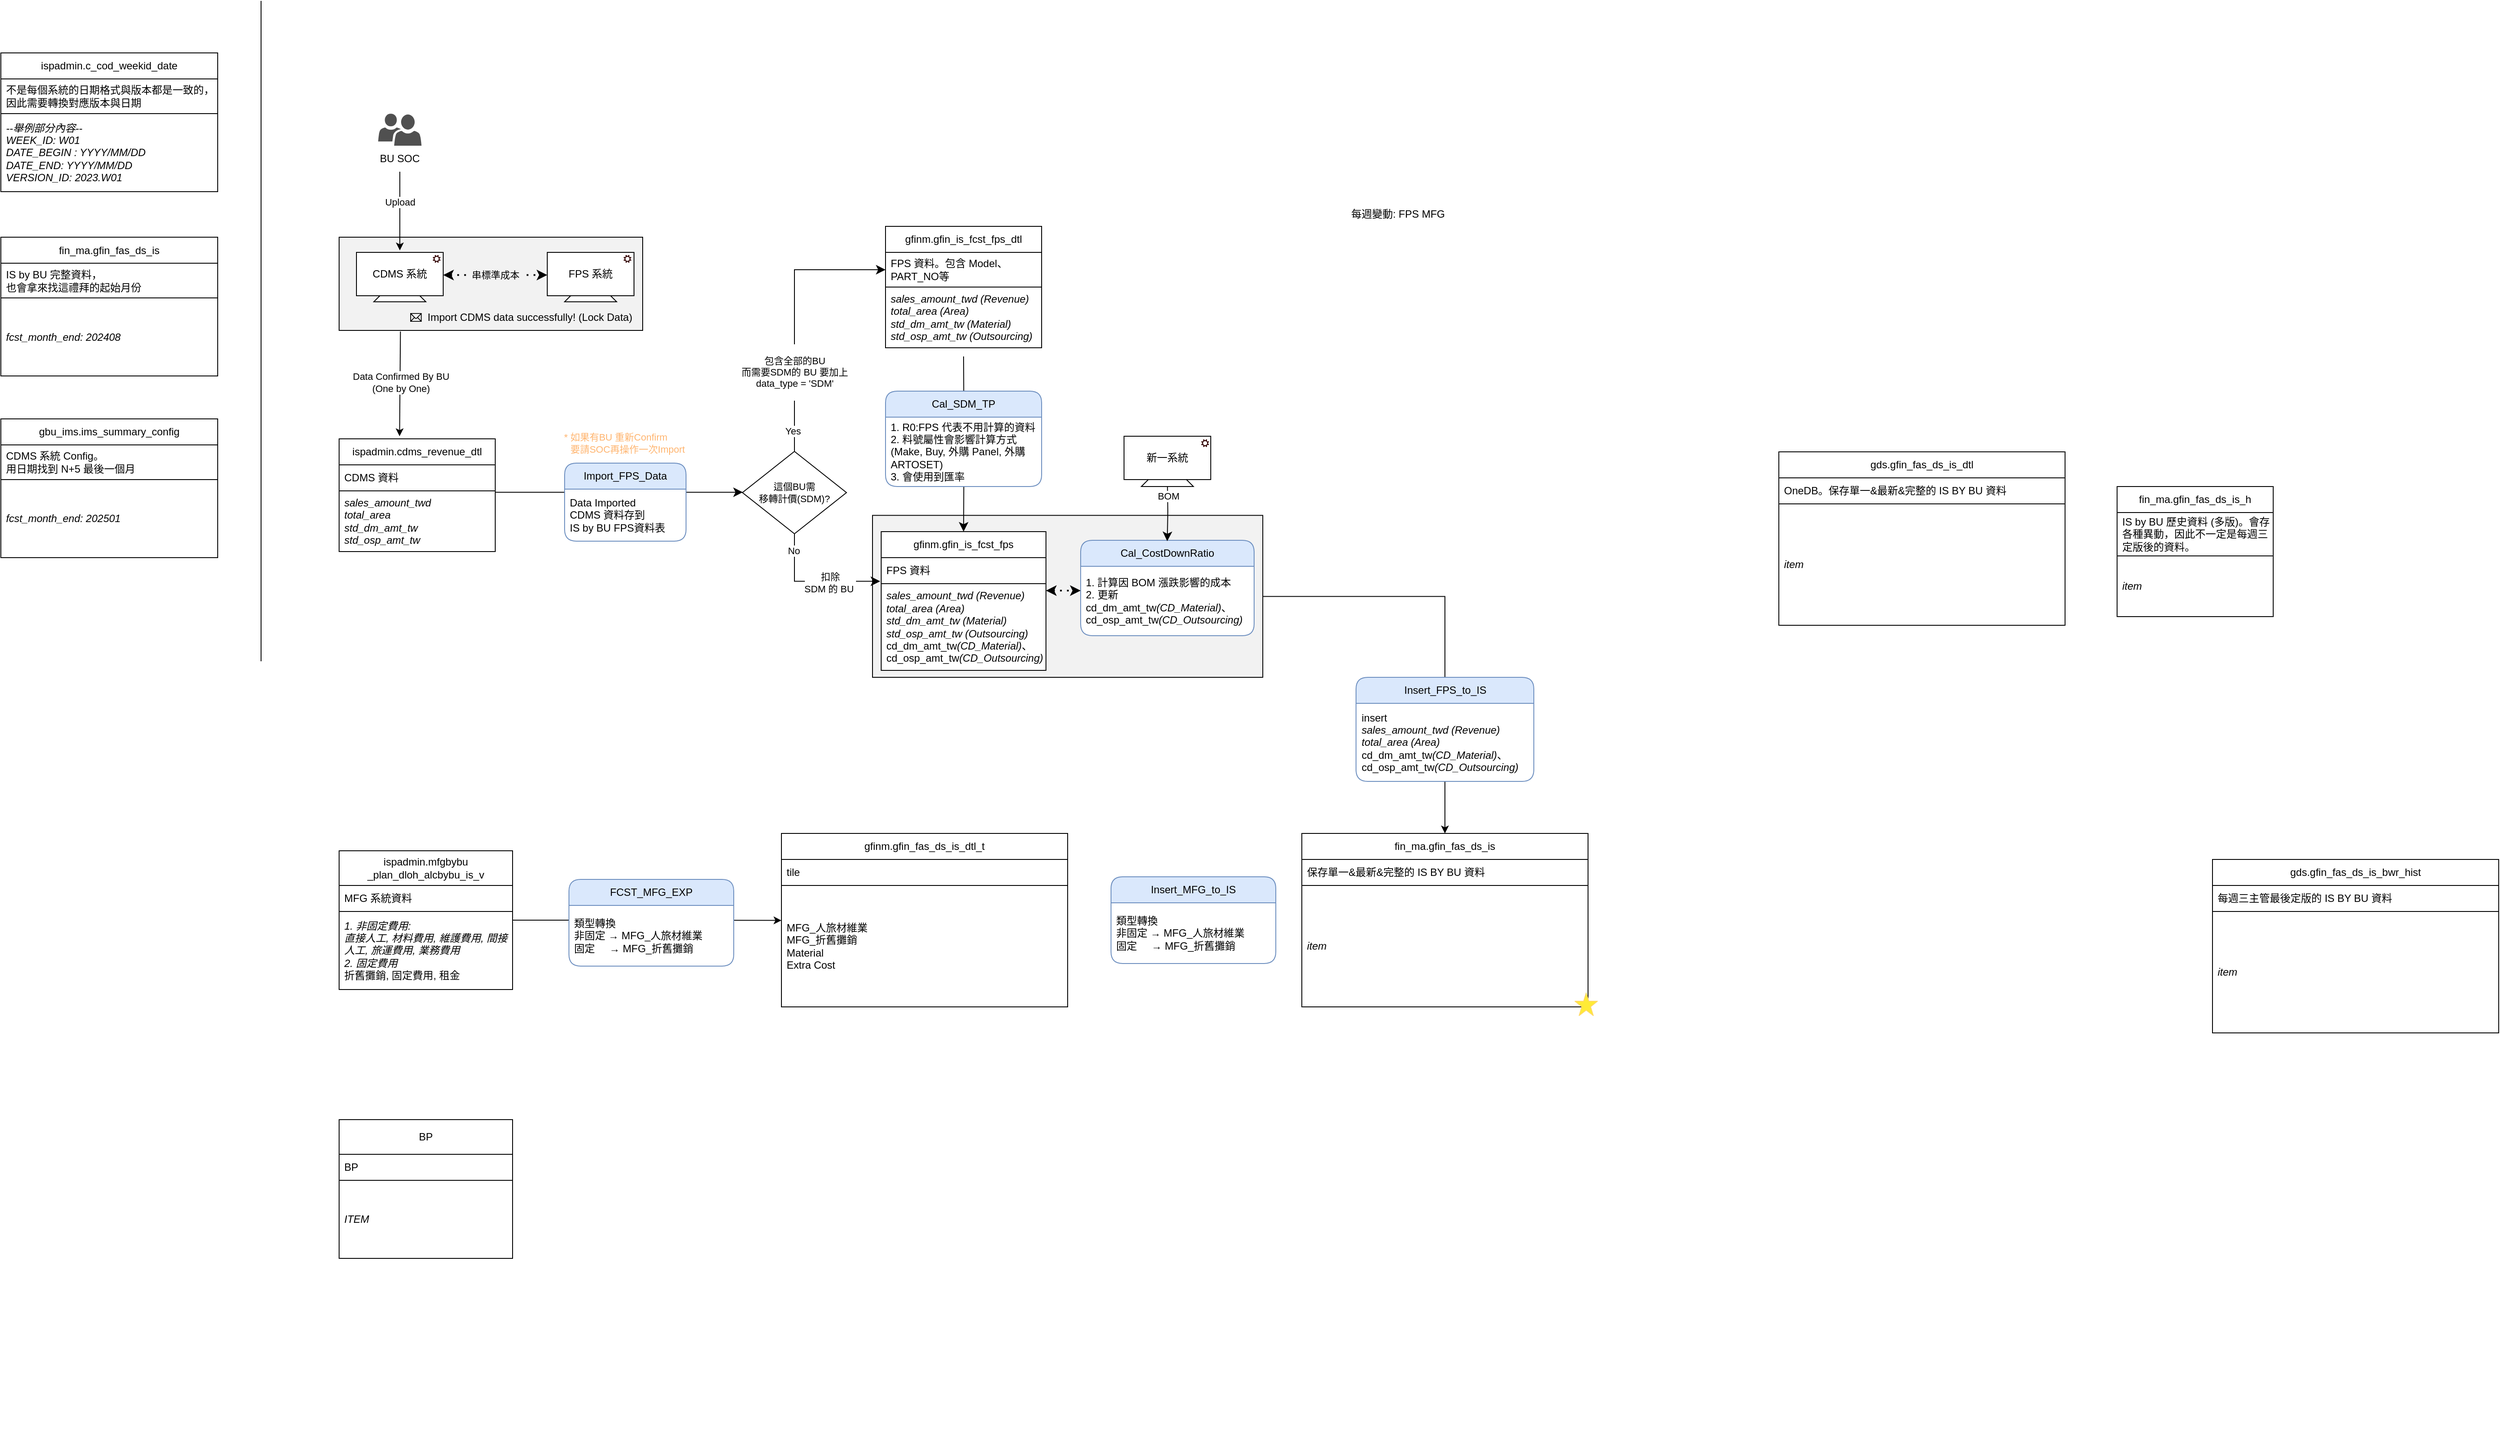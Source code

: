 <mxfile version="24.7.1" type="github">
  <diagram name="第 1 页" id="etxN5k3zQMKWn7ETlEiA">
    <mxGraphModel dx="2294" dy="1220" grid="1" gridSize="10" guides="1" tooltips="1" connect="1" arrows="1" fold="1" page="1" pageScale="1" pageWidth="3000" pageHeight="1654" math="0" shadow="0">
      <root>
        <mxCell id="0" />
        <mxCell id="1" parent="0" />
        <mxCell id="pYHzNuqsy9S1iBBT5UZr-109" style="edgeStyle=orthogonalEdgeStyle;rounded=0;orthogonalLoop=1;jettySize=auto;html=1;entryX=0.5;entryY=0;entryDx=0;entryDy=0;" edge="1" parent="1" source="pYHzNuqsy9S1iBBT5UZr-74" target="pYHzNuqsy9S1iBBT5UZr-54">
          <mxGeometry relative="1" as="geometry" />
        </mxCell>
        <mxCell id="pYHzNuqsy9S1iBBT5UZr-74" value="" style="whiteSpace=wrap;html=1;fillColor=#F2F2F2;" vertex="1" parent="1">
          <mxGeometry x="1065" y="593.25" width="450" height="186.75" as="geometry" />
        </mxCell>
        <mxCell id="pYHzNuqsy9S1iBBT5UZr-34" value="" style="whiteSpace=wrap;html=1;fillColor=#F2F2F2;" vertex="1" parent="1">
          <mxGeometry x="450" y="272.5" width="350" height="107.5" as="geometry" />
        </mxCell>
        <mxCell id="K1ED98VOA-ZCDDROWKwn-18" value="gfinm.gfin_is_fcst_fps_dtl" style="swimlane;fontStyle=0;childLayout=stackLayout;horizontal=1;startSize=30;horizontalStack=0;resizeParent=1;resizeParentMax=0;resizeLast=0;collapsible=1;marginBottom=0;whiteSpace=wrap;html=1;strokeColor=default;" parent="1" vertex="1">
          <mxGeometry x="1080" y="260" width="180" height="140" as="geometry" />
        </mxCell>
        <mxCell id="K1ED98VOA-ZCDDROWKwn-19" value="FPS 資料。包含 Model、PART_NO等" style="text;strokeColor=default;fillColor=default;align=left;verticalAlign=middle;spacingLeft=4;spacingRight=4;overflow=hidden;points=[[0,0.5],[1,0.5]];portConstraint=eastwest;rotatable=0;whiteSpace=wrap;html=1;" parent="K1ED98VOA-ZCDDROWKwn-18" vertex="1">
          <mxGeometry y="30" width="180" height="40" as="geometry" />
        </mxCell>
        <mxCell id="K1ED98VOA-ZCDDROWKwn-20" value="&lt;span style=&quot;font-style: italic;&quot;&gt;sales_amount_twd (Revenue)&lt;/span&gt;&lt;div style=&quot;font-style: italic;&quot;&gt;total_area&amp;nbsp;&lt;span style=&quot;background-color: initial;&quot;&gt;(Area)&lt;/span&gt;&lt;br&gt;&lt;/div&gt;&lt;div&gt;&lt;i&gt;std_dm_amt_tw&amp;nbsp;&lt;/i&gt;&lt;span style=&quot;background-color: initial;&quot;&gt;&lt;i&gt;(Material)&lt;/i&gt;&lt;/span&gt;&lt;br&gt;&lt;/div&gt;&lt;div style=&quot;font-style: italic;&quot;&gt;std_osp_amt_tw (Outsourcing)&lt;/div&gt;" style="text;strokeColor=default;fillColor=default;align=left;verticalAlign=middle;spacingLeft=4;spacingRight=4;overflow=hidden;points=[[0,0.5],[1,0.5]];portConstraint=eastwest;rotatable=0;whiteSpace=wrap;html=1;" parent="K1ED98VOA-ZCDDROWKwn-18" vertex="1">
          <mxGeometry y="70" width="180" height="70" as="geometry" />
        </mxCell>
        <mxCell id="K1ED98VOA-ZCDDROWKwn-22" value="ispadmin.cdms_revenue_dtl" style="swimlane;fontStyle=0;childLayout=stackLayout;horizontal=1;startSize=30;horizontalStack=0;resizeParent=1;resizeParentMax=0;resizeLast=0;collapsible=1;marginBottom=0;whiteSpace=wrap;html=1;strokeColor=default;" parent="1" vertex="1">
          <mxGeometry x="450" y="505" width="180" height="130" as="geometry" />
        </mxCell>
        <mxCell id="K1ED98VOA-ZCDDROWKwn-23" value="CDMS 資料" style="text;strokeColor=default;fillColor=default;align=left;verticalAlign=middle;spacingLeft=4;spacingRight=4;overflow=hidden;points=[[0,0.5],[1,0.5]];portConstraint=eastwest;rotatable=0;whiteSpace=wrap;html=1;" parent="K1ED98VOA-ZCDDROWKwn-22" vertex="1">
          <mxGeometry y="30" width="180" height="30" as="geometry" />
        </mxCell>
        <mxCell id="K1ED98VOA-ZCDDROWKwn-24" value="&lt;span style=&quot;font-style: italic;&quot;&gt;sales_amount_twd&lt;/span&gt;&lt;div style=&quot;font-style: italic;&quot;&gt;total_area&lt;br&gt;&lt;/div&gt;&lt;div style=&quot;font-style: italic;&quot;&gt;std_dm_amt_tw&lt;br&gt;&lt;/div&gt;&lt;div style=&quot;font-style: italic;&quot;&gt;std_osp_amt_tw&lt;/div&gt;" style="text;strokeColor=default;fillColor=default;align=left;verticalAlign=middle;spacingLeft=4;spacingRight=4;overflow=hidden;points=[[0,0.5],[1,0.5]];portConstraint=eastwest;rotatable=0;whiteSpace=wrap;html=1;" parent="K1ED98VOA-ZCDDROWKwn-22" vertex="1">
          <mxGeometry y="60" width="180" height="70" as="geometry" />
        </mxCell>
        <mxCell id="K1ED98VOA-ZCDDROWKwn-26" value="這個BU需&lt;div style=&quot;font-size: 11px;&quot;&gt;移轉計價(SDM)?&lt;/div&gt;" style="rhombus;whiteSpace=wrap;html=1;fontSize=11;" parent="1" vertex="1">
          <mxGeometry x="915" y="519.5" width="120" height="95" as="geometry" />
        </mxCell>
        <mxCell id="K1ED98VOA-ZCDDROWKwn-27" value="" style="edgeStyle=segmentEdgeStyle;endArrow=classic;html=1;curved=0;rounded=0;endSize=8;startSize=8;exitX=1.003;exitY=0.023;exitDx=0;exitDy=0;exitPerimeter=0;" parent="1" source="K1ED98VOA-ZCDDROWKwn-24" target="K1ED98VOA-ZCDDROWKwn-26" edge="1">
          <mxGeometry width="50" height="50" relative="1" as="geometry">
            <mxPoint x="900" y="680" as="sourcePoint" />
            <mxPoint x="950" y="630" as="targetPoint" />
          </mxGeometry>
        </mxCell>
        <mxCell id="K1ED98VOA-ZCDDROWKwn-30" value="" style="edgeStyle=segmentEdgeStyle;endArrow=classic;html=1;curved=0;rounded=0;endSize=8;startSize=8;exitX=0.5;exitY=0;exitDx=0;exitDy=0;entryX=0;entryY=0.5;entryDx=0;entryDy=0;" parent="1" source="K1ED98VOA-ZCDDROWKwn-26" target="K1ED98VOA-ZCDDROWKwn-19" edge="1">
          <mxGeometry width="50" height="50" relative="1" as="geometry">
            <mxPoint x="975" y="432.5" as="sourcePoint" />
            <mxPoint x="1240" y="329" as="targetPoint" />
            <Array as="points">
              <mxPoint x="975" y="310" />
            </Array>
          </mxGeometry>
        </mxCell>
        <mxCell id="K1ED98VOA-ZCDDROWKwn-34" value="&amp;nbsp;&lt;div&gt;包含全部的BU&lt;/div&gt;&lt;div&gt;而需要SDM的 BU 要加上&lt;/div&gt;&lt;div&gt;data_type = &#39;SDM&#39;&lt;/div&gt;&lt;div&gt;&lt;br&gt;&lt;/div&gt;" style="edgeLabel;html=1;align=center;verticalAlign=middle;resizable=0;points=[];" parent="K1ED98VOA-ZCDDROWKwn-30" vertex="1" connectable="0">
          <mxGeometry x="0.219" y="-2" relative="1" as="geometry">
            <mxPoint x="-2" y="100" as="offset" />
          </mxGeometry>
        </mxCell>
        <mxCell id="pYHzNuqsy9S1iBBT5UZr-71" value="Yes" style="edgeLabel;html=1;align=center;verticalAlign=middle;resizable=0;points=[];" vertex="1" connectable="0" parent="K1ED98VOA-ZCDDROWKwn-30">
          <mxGeometry x="-0.847" y="2" relative="1" as="geometry">
            <mxPoint as="offset" />
          </mxGeometry>
        </mxCell>
        <mxCell id="K1ED98VOA-ZCDDROWKwn-31" value="" style="edgeStyle=orthogonalEdgeStyle;endArrow=classic;html=1;rounded=0;endSize=8;startSize=8;entryX=-0.006;entryY=0.909;entryDx=0;entryDy=0;entryPerimeter=0;exitX=0.5;exitY=1;exitDx=0;exitDy=0;" parent="1" edge="1" target="pYHzNuqsy9S1iBBT5UZr-9" source="K1ED98VOA-ZCDDROWKwn-26">
          <mxGeometry width="50" height="50" relative="1" as="geometry">
            <mxPoint x="970" y="617.5" as="sourcePoint" />
            <mxPoint x="1075" y="655.5" as="targetPoint" />
          </mxGeometry>
        </mxCell>
        <mxCell id="K1ED98VOA-ZCDDROWKwn-35" value="&lt;div&gt;&lt;br&gt;&lt;/div&gt;&lt;div&gt;扣除&lt;/div&gt;&lt;div&gt;SDM 的 BU&amp;nbsp;&lt;/div&gt;&lt;div&gt;&lt;br&gt;&lt;/div&gt;" style="edgeLabel;html=1;align=center;verticalAlign=middle;resizable=0;points=[];" parent="K1ED98VOA-ZCDDROWKwn-31" vertex="1" connectable="0">
          <mxGeometry x="0.152" y="-1" relative="1" as="geometry">
            <mxPoint x="7" as="offset" />
          </mxGeometry>
        </mxCell>
        <mxCell id="pYHzNuqsy9S1iBBT5UZr-69" value="No" style="edgeLabel;html=1;align=center;verticalAlign=middle;resizable=0;points=[];" vertex="1" connectable="0" parent="K1ED98VOA-ZCDDROWKwn-31">
          <mxGeometry x="-0.748" y="-1" relative="1" as="geometry">
            <mxPoint as="offset" />
          </mxGeometry>
        </mxCell>
        <mxCell id="pYHzNuqsy9S1iBBT5UZr-7" value="" style="edgeStyle=orthogonalEdgeStyle;endArrow=classic;html=1;rounded=0;endSize=8;startSize=8;entryX=0.5;entryY=0;entryDx=0;entryDy=0;" edge="1" parent="1" target="pYHzNuqsy9S1iBBT5UZr-8">
          <mxGeometry width="50" height="50" relative="1" as="geometry">
            <mxPoint x="1170" y="410" as="sourcePoint" />
            <mxPoint x="1169.8" y="600" as="targetPoint" />
          </mxGeometry>
        </mxCell>
        <mxCell id="pYHzNuqsy9S1iBBT5UZr-8" value="gfinm.gfin_is_fcst_fps" style="swimlane;fontStyle=0;childLayout=stackLayout;horizontal=1;startSize=30;horizontalStack=0;resizeParent=1;resizeParentMax=0;resizeLast=0;collapsible=1;marginBottom=0;whiteSpace=wrap;html=1;fillColor=#FFFFFF;" vertex="1" parent="1">
          <mxGeometry x="1075" y="612" width="190" height="160" as="geometry" />
        </mxCell>
        <mxCell id="pYHzNuqsy9S1iBBT5UZr-9" value="FPS 資料" style="text;strokeColor=default;fillColor=default;align=left;verticalAlign=middle;spacingLeft=4;spacingRight=4;overflow=hidden;points=[[0,0.5],[1,0.5]];portConstraint=eastwest;rotatable=0;whiteSpace=wrap;html=1;" vertex="1" parent="pYHzNuqsy9S1iBBT5UZr-8">
          <mxGeometry y="30" width="190" height="30" as="geometry" />
        </mxCell>
        <mxCell id="pYHzNuqsy9S1iBBT5UZr-10" value="&lt;span style=&quot;font-style: italic;&quot;&gt;sales_amount_twd (Revenue)&lt;/span&gt;&lt;div style=&quot;font-style: italic;&quot;&gt;total_area&amp;nbsp;&lt;span style=&quot;background-color: initial;&quot;&gt;(Area)&lt;/span&gt;&lt;br&gt;&lt;/div&gt;&lt;div style=&quot;&quot;&gt;&lt;i&gt;std_dm_amt_tw&amp;nbsp;&lt;/i&gt;&lt;span style=&quot;background-color: initial;&quot;&gt;&lt;i&gt;(Material)&lt;/i&gt;&lt;/span&gt;&lt;br&gt;&lt;/div&gt;&lt;div style=&quot;font-style: italic;&quot;&gt;std_osp_amt_tw (Outsourcing)&lt;/div&gt;&lt;div style=&quot;font-style: italic;&quot;&gt;&lt;span style=&quot;font-style: normal;&quot;&gt;cd_dm_amt_tw&lt;/span&gt;&lt;i style=&quot;background-color: initial;&quot;&gt;(CD_Material)&lt;/i&gt;&lt;span style=&quot;font-style: normal; background-color: initial;&quot;&gt;、cd_osp_amt_tw&lt;/span&gt;&lt;span style=&quot;background-color: initial;&quot;&gt;(&lt;/span&gt;&lt;i style=&quot;background-color: initial;&quot;&gt;CD_&lt;/i&gt;&lt;span style=&quot;background-color: initial;&quot;&gt;Outsourcing)&lt;/span&gt;&lt;/div&gt;" style="text;strokeColor=default;fillColor=default;align=left;verticalAlign=middle;spacingLeft=4;spacingRight=4;overflow=hidden;points=[[0,0.5],[1,0.5]];portConstraint=eastwest;rotatable=0;whiteSpace=wrap;html=1;" vertex="1" parent="pYHzNuqsy9S1iBBT5UZr-8">
          <mxGeometry y="60" width="190" height="100" as="geometry" />
        </mxCell>
        <mxCell id="pYHzNuqsy9S1iBBT5UZr-17" value="" style="group" vertex="1" connectable="0" parent="1">
          <mxGeometry x="490" y="130" width="60" height="67" as="geometry" />
        </mxCell>
        <mxCell id="pYHzNuqsy9S1iBBT5UZr-15" value="" style="sketch=0;pointerEvents=1;shadow=0;dashed=0;html=1;strokeColor=none;labelPosition=center;verticalLabelPosition=bottom;verticalAlign=top;align=center;fillColor=#505050;shape=mxgraph.mscae.intune.user_group" vertex="1" parent="pYHzNuqsy9S1iBBT5UZr-17">
          <mxGeometry x="5" width="50" height="37" as="geometry" />
        </mxCell>
        <mxCell id="pYHzNuqsy9S1iBBT5UZr-16" value="BU SOC" style="text;html=1;align=center;verticalAlign=middle;whiteSpace=wrap;rounded=0;" vertex="1" parent="pYHzNuqsy9S1iBBT5UZr-17">
          <mxGeometry y="37" width="60" height="30" as="geometry" />
        </mxCell>
        <mxCell id="pYHzNuqsy9S1iBBT5UZr-19" style="edgeStyle=orthogonalEdgeStyle;rounded=0;orthogonalLoop=1;jettySize=auto;html=1;entryX=0.5;entryY=-0.046;entryDx=0;entryDy=0;entryPerimeter=0;" edge="1" parent="1" source="pYHzNuqsy9S1iBBT5UZr-16" target="pYHzNuqsy9S1iBBT5UZr-28">
          <mxGeometry relative="1" as="geometry">
            <mxPoint x="520" y="282" as="targetPoint" />
          </mxGeometry>
        </mxCell>
        <mxCell id="pYHzNuqsy9S1iBBT5UZr-21" value="Upload" style="edgeLabel;html=1;align=center;verticalAlign=middle;resizable=0;points=[];" vertex="1" connectable="0" parent="pYHzNuqsy9S1iBBT5UZr-19">
          <mxGeometry x="-0.229" relative="1" as="geometry">
            <mxPoint as="offset" />
          </mxGeometry>
        </mxCell>
        <mxCell id="pYHzNuqsy9S1iBBT5UZr-30" value="" style="endArrow=classic;dashed=1;html=1;dashPattern=1 3;strokeWidth=2;rounded=0;exitX=1;exitY=0.5;exitDx=0;exitDy=0;entryX=0;entryY=0.5;entryDx=0;entryDy=0;startArrow=classic;startFill=1;endFill=1;" edge="1" parent="1">
          <mxGeometry width="50" height="50" relative="1" as="geometry">
            <mxPoint x="570" y="316.11" as="sourcePoint" />
            <mxPoint x="690" y="316.11" as="targetPoint" />
          </mxGeometry>
        </mxCell>
        <mxCell id="pYHzNuqsy9S1iBBT5UZr-31" value="&amp;nbsp;串標準成本&amp;nbsp;" style="edgeLabel;html=1;align=center;verticalAlign=middle;resizable=0;points=[];labelBackgroundColor=#f2f2f2;" vertex="1" connectable="0" parent="pYHzNuqsy9S1iBBT5UZr-30">
          <mxGeometry x="-0.162" y="1" relative="1" as="geometry">
            <mxPoint x="9" y="1" as="offset" />
          </mxGeometry>
        </mxCell>
        <mxCell id="pYHzNuqsy9S1iBBT5UZr-32" style="rounded=0;orthogonalLoop=1;jettySize=auto;html=1;exitX=0.202;exitY=1.012;exitDx=0;exitDy=0;exitPerimeter=0;" edge="1" parent="1" source="pYHzNuqsy9S1iBBT5UZr-34">
          <mxGeometry relative="1" as="geometry">
            <mxPoint x="520" y="370" as="sourcePoint" />
            <mxPoint x="519.71" y="502" as="targetPoint" />
          </mxGeometry>
        </mxCell>
        <mxCell id="pYHzNuqsy9S1iBBT5UZr-43" value="Data Confirmed By BU&lt;div&gt;(One by One)&lt;/div&gt;" style="edgeLabel;html=1;align=center;verticalAlign=middle;resizable=0;points=[];" vertex="1" connectable="0" parent="pYHzNuqsy9S1iBBT5UZr-32">
          <mxGeometry x="-0.037" y="1" relative="1" as="geometry">
            <mxPoint as="offset" />
          </mxGeometry>
        </mxCell>
        <mxCell id="pYHzNuqsy9S1iBBT5UZr-35" value="Import CDMS data successfully! (Lock Data)" style="text;html=1;align=left;verticalAlign=middle;whiteSpace=wrap;rounded=0;" vertex="1" parent="1">
          <mxGeometry x="550" y="350" width="250" height="30" as="geometry" />
        </mxCell>
        <mxCell id="pYHzNuqsy9S1iBBT5UZr-41" value="" style="shape=mxgraph.signs.tech.mail;html=1;pointerEvents=1;fillColor=#000000;strokeColor=none;verticalLabelPosition=bottom;verticalAlign=top;align=center;" vertex="1" parent="1">
          <mxGeometry x="532" y="360" width="13.2" height="10" as="geometry" />
        </mxCell>
        <mxCell id="pYHzNuqsy9S1iBBT5UZr-46" value="&lt;div&gt;ispadmin.mfgbybu&lt;/div&gt;&lt;div&gt;_plan_dloh_alcbybu_is_v&lt;/div&gt;" style="swimlane;fontStyle=0;childLayout=stackLayout;horizontal=1;startSize=40;horizontalStack=0;resizeParent=1;resizeParentMax=0;resizeLast=0;collapsible=1;marginBottom=0;whiteSpace=wrap;html=1;fillColor=default;strokeColor=default;" vertex="1" parent="1">
          <mxGeometry x="450" y="980" width="200" height="160" as="geometry" />
        </mxCell>
        <mxCell id="pYHzNuqsy9S1iBBT5UZr-47" value="MFG 系統資料" style="text;strokeColor=default;fillColor=default;align=left;verticalAlign=middle;spacingLeft=4;spacingRight=4;overflow=hidden;points=[[0,0.5],[1,0.5]];portConstraint=eastwest;rotatable=0;whiteSpace=wrap;html=1;" vertex="1" parent="pYHzNuqsy9S1iBBT5UZr-46">
          <mxGeometry y="40" width="200" height="30" as="geometry" />
        </mxCell>
        <mxCell id="pYHzNuqsy9S1iBBT5UZr-48" value="&lt;div&gt;&lt;i&gt;1. 非固定費用:&lt;/i&gt;&lt;/div&gt;&lt;div&gt;&lt;i&gt;直接人工,&amp;nbsp;&lt;/i&gt;&lt;span style=&quot;background-color: initial;&quot;&gt;&lt;i&gt;材料費用,&amp;nbsp;&lt;/i&gt;&lt;/span&gt;&lt;span style=&quot;background-color: initial;&quot;&gt;&lt;i&gt;維護費用,&amp;nbsp;&lt;/i&gt;&lt;/span&gt;&lt;span style=&quot;background-color: initial;&quot;&gt;&lt;i&gt;間接人工,&amp;nbsp;&lt;/i&gt;&lt;/span&gt;&lt;span style=&quot;background-color: initial;&quot;&gt;&lt;i&gt;旅運費用,&amp;nbsp;&lt;/i&gt;&lt;/span&gt;&lt;span style=&quot;background-color: initial;&quot;&gt;&lt;i&gt;業務費用&lt;/i&gt;&lt;/span&gt;&lt;i&gt;&lt;br&gt;&lt;/i&gt;&lt;/div&gt;&lt;div&gt;&lt;i&gt;2. 固定費用&lt;/i&gt;&lt;/div&gt;&lt;div&gt;折舊攤銷, 固定費用, 租金&lt;br&gt;&lt;/div&gt;" style="text;strokeColor=default;fillColor=default;align=left;verticalAlign=middle;spacingLeft=4;spacingRight=4;overflow=hidden;points=[[0,0.5],[1,0.5]];portConstraint=eastwest;rotatable=0;whiteSpace=wrap;html=1;" vertex="1" parent="pYHzNuqsy9S1iBBT5UZr-46">
          <mxGeometry y="70" width="200" height="90" as="geometry" />
        </mxCell>
        <mxCell id="pYHzNuqsy9S1iBBT5UZr-49" value="BP" style="swimlane;fontStyle=0;childLayout=stackLayout;horizontal=1;startSize=40;horizontalStack=0;resizeParent=1;resizeParentMax=0;resizeLast=0;collapsible=1;marginBottom=0;whiteSpace=wrap;html=1;fillColor=default;strokeColor=default;" vertex="1" parent="1">
          <mxGeometry x="450" y="1290" width="200" height="160" as="geometry" />
        </mxCell>
        <mxCell id="pYHzNuqsy9S1iBBT5UZr-50" value="BP" style="text;strokeColor=default;fillColor=default;align=left;verticalAlign=middle;spacingLeft=4;spacingRight=4;overflow=hidden;points=[[0,0.5],[1,0.5]];portConstraint=eastwest;rotatable=0;whiteSpace=wrap;html=1;" vertex="1" parent="pYHzNuqsy9S1iBBT5UZr-49">
          <mxGeometry y="40" width="200" height="30" as="geometry" />
        </mxCell>
        <mxCell id="pYHzNuqsy9S1iBBT5UZr-51" value="&lt;div&gt;&lt;i&gt;ITEM&lt;/i&gt;&lt;/div&gt;" style="text;strokeColor=default;fillColor=default;align=left;verticalAlign=middle;spacingLeft=4;spacingRight=4;overflow=hidden;points=[[0,0.5],[1,0.5]];portConstraint=eastwest;rotatable=0;whiteSpace=wrap;html=1;" vertex="1" parent="pYHzNuqsy9S1iBBT5UZr-49">
          <mxGeometry y="70" width="200" height="90" as="geometry" />
        </mxCell>
        <mxCell id="pYHzNuqsy9S1iBBT5UZr-52" value="每週變動: FPS MFG" style="text;html=1;align=center;verticalAlign=middle;whiteSpace=wrap;rounded=0;" vertex="1" parent="1">
          <mxGeometry x="1560" y="190" width="222" height="111.5" as="geometry" />
        </mxCell>
        <mxCell id="pYHzNuqsy9S1iBBT5UZr-53" value="* 如果有BU 重新Confirm&amp;nbsp;&lt;div&gt;&lt;span style=&quot;white-space: pre;&quot;&gt;&#x9;&lt;/span&gt;要請SOC再操作一次Import&lt;/div&gt;" style="edgeLabel;html=1;align=center;verticalAlign=middle;resizable=0;points=[];fontColor=#FFB570;" vertex="1" connectable="0" parent="1">
          <mxGeometry x="770.002" y="509.997" as="geometry" />
        </mxCell>
        <mxCell id="pYHzNuqsy9S1iBBT5UZr-54" value="fin_ma.gfin_fas_ds_is" style="swimlane;fontStyle=0;childLayout=stackLayout;horizontal=1;startSize=30;horizontalStack=0;resizeParent=1;resizeParentMax=0;resizeLast=0;collapsible=1;marginBottom=0;whiteSpace=wrap;html=1;fillStyle=solid;" vertex="1" parent="1">
          <mxGeometry x="1560" y="960" width="330" height="200" as="geometry" />
        </mxCell>
        <mxCell id="pYHzNuqsy9S1iBBT5UZr-55" value="保存單一&amp;amp;最新&amp;amp;完整的 IS BY BU 資料" style="text;strokeColor=default;fillColor=none;align=left;verticalAlign=middle;spacingLeft=4;spacingRight=4;overflow=hidden;points=[[0,0.5],[1,0.5]];portConstraint=eastwest;rotatable=0;whiteSpace=wrap;html=1;" vertex="1" parent="pYHzNuqsy9S1iBBT5UZr-54">
          <mxGeometry y="30" width="330" height="30" as="geometry" />
        </mxCell>
        <mxCell id="pYHzNuqsy9S1iBBT5UZr-56" value="&lt;i&gt;item&lt;/i&gt;" style="text;strokeColor=none;fillColor=none;align=left;verticalAlign=middle;spacingLeft=4;spacingRight=4;overflow=hidden;points=[[0,0.5],[1,0.5]];portConstraint=eastwest;rotatable=0;whiteSpace=wrap;html=1;" vertex="1" parent="pYHzNuqsy9S1iBBT5UZr-54">
          <mxGeometry y="60" width="330" height="140" as="geometry" />
        </mxCell>
        <mxCell id="pYHzNuqsy9S1iBBT5UZr-58" value="fin_ma.gfin_fas_ds_is_h" style="swimlane;fontStyle=0;childLayout=stackLayout;horizontal=1;startSize=30;horizontalStack=0;resizeParent=1;resizeParentMax=0;resizeLast=0;collapsible=1;marginBottom=0;whiteSpace=wrap;html=1;" vertex="1" parent="1">
          <mxGeometry x="2500" y="560" width="180" height="150" as="geometry" />
        </mxCell>
        <mxCell id="pYHzNuqsy9S1iBBT5UZr-59" value="IS by BU 歷史資料 (多版)。會存各種異動，因此不一定是每週三定版後的資料。" style="text;strokeColor=default;fillColor=none;align=left;verticalAlign=middle;spacingLeft=4;spacingRight=4;overflow=hidden;points=[[0,0.5],[1,0.5]];portConstraint=eastwest;rotatable=0;whiteSpace=wrap;html=1;" vertex="1" parent="pYHzNuqsy9S1iBBT5UZr-58">
          <mxGeometry y="30" width="180" height="50" as="geometry" />
        </mxCell>
        <mxCell id="pYHzNuqsy9S1iBBT5UZr-60" value="&lt;i&gt;item&lt;/i&gt;" style="text;strokeColor=none;fillColor=none;align=left;verticalAlign=middle;spacingLeft=4;spacingRight=4;overflow=hidden;points=[[0,0.5],[1,0.5]];portConstraint=eastwest;rotatable=0;whiteSpace=wrap;html=1;" vertex="1" parent="pYHzNuqsy9S1iBBT5UZr-58">
          <mxGeometry y="80" width="180" height="70" as="geometry" />
        </mxCell>
        <mxCell id="pYHzNuqsy9S1iBBT5UZr-61" value="gds.gfin_fas_ds_is_dtl" style="swimlane;fontStyle=0;childLayout=stackLayout;horizontal=1;startSize=30;horizontalStack=0;resizeParent=1;resizeParentMax=0;resizeLast=0;collapsible=1;marginBottom=0;whiteSpace=wrap;html=1;" vertex="1" parent="1">
          <mxGeometry x="2110" y="520" width="330" height="200" as="geometry" />
        </mxCell>
        <mxCell id="pYHzNuqsy9S1iBBT5UZr-62" value="OneDB。保存單一&amp;amp;最新&amp;amp;完整的 IS BY BU 資料" style="text;strokeColor=default;fillColor=none;align=left;verticalAlign=middle;spacingLeft=4;spacingRight=4;overflow=hidden;points=[[0,0.5],[1,0.5]];portConstraint=eastwest;rotatable=0;whiteSpace=wrap;html=1;" vertex="1" parent="pYHzNuqsy9S1iBBT5UZr-61">
          <mxGeometry y="30" width="330" height="30" as="geometry" />
        </mxCell>
        <mxCell id="pYHzNuqsy9S1iBBT5UZr-63" value="&lt;i&gt;item&lt;/i&gt;" style="text;strokeColor=none;fillColor=none;align=left;verticalAlign=middle;spacingLeft=4;spacingRight=4;overflow=hidden;points=[[0,0.5],[1,0.5]];portConstraint=eastwest;rotatable=0;whiteSpace=wrap;html=1;" vertex="1" parent="pYHzNuqsy9S1iBBT5UZr-61">
          <mxGeometry y="60" width="330" height="140" as="geometry" />
        </mxCell>
        <mxCell id="pYHzNuqsy9S1iBBT5UZr-64" value="gds.gfin_fas_ds_is_bwr_hist" style="swimlane;fontStyle=0;childLayout=stackLayout;horizontal=1;startSize=30;horizontalStack=0;resizeParent=1;resizeParentMax=0;resizeLast=0;collapsible=1;marginBottom=0;whiteSpace=wrap;html=1;" vertex="1" parent="1">
          <mxGeometry x="2610" y="990" width="330" height="200" as="geometry" />
        </mxCell>
        <mxCell id="pYHzNuqsy9S1iBBT5UZr-65" value="每週三主管最後定版的 IS BY BU 資料" style="text;strokeColor=default;fillColor=none;align=left;verticalAlign=middle;spacingLeft=4;spacingRight=4;overflow=hidden;points=[[0,0.5],[1,0.5]];portConstraint=eastwest;rotatable=0;whiteSpace=wrap;html=1;" vertex="1" parent="pYHzNuqsy9S1iBBT5UZr-64">
          <mxGeometry y="30" width="330" height="30" as="geometry" />
        </mxCell>
        <mxCell id="pYHzNuqsy9S1iBBT5UZr-66" value="&lt;i&gt;item&lt;/i&gt;" style="text;strokeColor=none;fillColor=none;align=left;verticalAlign=middle;spacingLeft=4;spacingRight=4;overflow=hidden;points=[[0,0.5],[1,0.5]];portConstraint=eastwest;rotatable=0;whiteSpace=wrap;html=1;" vertex="1" parent="pYHzNuqsy9S1iBBT5UZr-64">
          <mxGeometry y="60" width="330" height="140" as="geometry" />
        </mxCell>
        <mxCell id="pYHzNuqsy9S1iBBT5UZr-67" value="Cal_CostDownRatio" style="swimlane;fontStyle=0;childLayout=stackLayout;horizontal=1;startSize=30;horizontalStack=0;resizeParent=1;resizeParentMax=0;resizeLast=0;collapsible=1;marginBottom=0;whiteSpace=wrap;html=1;rounded=1;fillColor=#dae8fc;strokeColor=#6c8ebf;swimlaneFillColor=default;" vertex="1" parent="1">
          <mxGeometry x="1305" y="622" width="200" height="110" as="geometry" />
        </mxCell>
        <mxCell id="pYHzNuqsy9S1iBBT5UZr-68" value="1. 計算因 BOM 漲跌影響的成本&lt;div&gt;2. 更新cd_dm_amt_tw&lt;i style=&quot;background-color: initial;&quot;&gt;(&lt;/i&gt;&lt;i style=&quot;background-color: initial;&quot;&gt;CD_&lt;/i&gt;&lt;i style=&quot;background-color: initial;&quot;&gt;Material)&lt;/i&gt;&lt;span style=&quot;background-color: initial;&quot;&gt;、cd_osp_amt_tw&lt;/span&gt;&lt;span style=&quot;background-color: initial; font-style: italic;&quot;&gt;(&lt;/span&gt;&lt;i style=&quot;background-color: initial;&quot;&gt;CD_&lt;/i&gt;&lt;span style=&quot;background-color: initial; font-style: italic;&quot;&gt;Outsourcing)&lt;/span&gt;&lt;/div&gt;" style="text;strokeColor=none;fillColor=none;align=left;verticalAlign=middle;spacingLeft=4;spacingRight=4;overflow=hidden;points=[[0,0.5],[1,0.5]];portConstraint=eastwest;rotatable=0;whiteSpace=wrap;html=1;" vertex="1" parent="pYHzNuqsy9S1iBBT5UZr-67">
          <mxGeometry y="30" width="200" height="80" as="geometry" />
        </mxCell>
        <mxCell id="pYHzNuqsy9S1iBBT5UZr-72" value="" style="endArrow=classic;dashed=1;html=1;dashPattern=1 3;strokeWidth=2;rounded=0;exitX=1;exitY=0.5;exitDx=0;exitDy=0;startArrow=classic;startFill=1;endFill=1;" edge="1" parent="1">
          <mxGeometry width="50" height="50" relative="1" as="geometry">
            <mxPoint x="1265" y="680" as="sourcePoint" />
            <mxPoint x="1305" y="680" as="targetPoint" />
          </mxGeometry>
        </mxCell>
        <mxCell id="pYHzNuqsy9S1iBBT5UZr-79" value="" style="edgeStyle=orthogonalEdgeStyle;endArrow=classic;html=1;rounded=0;endSize=8;startSize=8;exitX=0.5;exitY=1;exitDx=0;exitDy=0;entryX=0.5;entryY=0;entryDx=0;entryDy=0;" edge="1" parent="1">
          <mxGeometry width="50" height="50" relative="1" as="geometry">
            <mxPoint x="1405" y="554" as="sourcePoint" />
            <mxPoint x="1404.83" y="623" as="targetPoint" />
          </mxGeometry>
        </mxCell>
        <mxCell id="pYHzNuqsy9S1iBBT5UZr-81" value="BOM" style="edgeLabel;html=1;align=center;verticalAlign=middle;resizable=0;points=[];" vertex="1" connectable="0" parent="pYHzNuqsy9S1iBBT5UZr-79">
          <mxGeometry x="-0.513" y="1" relative="1" as="geometry">
            <mxPoint as="offset" />
          </mxGeometry>
        </mxCell>
        <mxCell id="pYHzNuqsy9S1iBBT5UZr-82" value="" style="shape=trapezoid;perimeter=trapezoidPerimeter;whiteSpace=wrap;html=1;fixedSize=1;size=10;" vertex="1" parent="1">
          <mxGeometry x="490" y="337" width="60" height="10" as="geometry" />
        </mxCell>
        <mxCell id="pYHzNuqsy9S1iBBT5UZr-28" value="CDMS 系統" style="rounded=0;whiteSpace=wrap;html=1;" vertex="1" parent="1">
          <mxGeometry x="470" y="290" width="100" height="50" as="geometry" />
        </mxCell>
        <mxCell id="pYHzNuqsy9S1iBBT5UZr-75" value="" style="sketch=0;pointerEvents=1;shadow=0;dashed=0;html=1;strokeColor=none;fillColor=#330000;labelPosition=center;verticalLabelPosition=bottom;verticalAlign=top;outlineConnect=0;align=center;shape=mxgraph.office.concepts.settings;" vertex="1" parent="1">
          <mxGeometry x="558" y="293" width="9" height="9" as="geometry" />
        </mxCell>
        <mxCell id="pYHzNuqsy9S1iBBT5UZr-84" value="" style="shape=trapezoid;perimeter=trapezoidPerimeter;whiteSpace=wrap;html=1;fixedSize=1;size=10;" vertex="1" parent="1">
          <mxGeometry x="710" y="337" width="60" height="10" as="geometry" />
        </mxCell>
        <mxCell id="pYHzNuqsy9S1iBBT5UZr-29" value="FPS 系統" style="rounded=0;whiteSpace=wrap;html=1;" vertex="1" parent="1">
          <mxGeometry x="690" y="290" width="100" height="50" as="geometry" />
        </mxCell>
        <mxCell id="pYHzNuqsy9S1iBBT5UZr-76" value="" style="sketch=0;pointerEvents=1;shadow=0;dashed=0;html=1;strokeColor=none;fillColor=#330000;labelPosition=center;verticalLabelPosition=bottom;verticalAlign=top;outlineConnect=0;align=center;shape=mxgraph.office.concepts.settings;" vertex="1" parent="1">
          <mxGeometry x="778" y="293" width="9" height="9" as="geometry" />
        </mxCell>
        <mxCell id="pYHzNuqsy9S1iBBT5UZr-86" value="" style="shape=trapezoid;perimeter=trapezoidPerimeter;whiteSpace=wrap;html=1;fixedSize=1;size=10;" vertex="1" parent="1">
          <mxGeometry x="1375" y="550" width="60" height="10" as="geometry" />
        </mxCell>
        <mxCell id="pYHzNuqsy9S1iBBT5UZr-77" value="新一系統" style="rounded=0;whiteSpace=wrap;html=1;" vertex="1" parent="1">
          <mxGeometry x="1355" y="502" width="100" height="50" as="geometry" />
        </mxCell>
        <mxCell id="pYHzNuqsy9S1iBBT5UZr-78" value="" style="sketch=0;pointerEvents=1;shadow=0;dashed=0;html=1;strokeColor=none;fillColor=#330000;labelPosition=center;verticalLabelPosition=bottom;verticalAlign=top;outlineConnect=0;align=center;shape=mxgraph.office.concepts.settings;" vertex="1" parent="1">
          <mxGeometry x="1444" y="505.5" width="9" height="9" as="geometry" />
        </mxCell>
        <mxCell id="pYHzNuqsy9S1iBBT5UZr-89" value="gfinm.gfin_fas_ds_is_dtl_t" style="swimlane;fontStyle=0;childLayout=stackLayout;horizontal=1;startSize=30;horizontalStack=0;resizeParent=1;resizeParentMax=0;resizeLast=0;collapsible=1;marginBottom=0;whiteSpace=wrap;html=1;swimlaneFillColor=none;fillColor=default;strokeColor=default;" vertex="1" parent="1">
          <mxGeometry x="960" y="960" width="330" height="200" as="geometry" />
        </mxCell>
        <mxCell id="pYHzNuqsy9S1iBBT5UZr-90" value="tile" style="text;strokeColor=default;fillColor=default;align=left;verticalAlign=middle;spacingLeft=4;spacingRight=4;overflow=hidden;points=[[0,0.5],[1,0.5]];portConstraint=eastwest;rotatable=0;whiteSpace=wrap;html=1;swimlaneFillColor=none;" vertex="1" parent="pYHzNuqsy9S1iBBT5UZr-89">
          <mxGeometry y="30" width="330" height="30" as="geometry" />
        </mxCell>
        <mxCell id="pYHzNuqsy9S1iBBT5UZr-91" value="&lt;span style=&quot;text-wrap: nowrap; background-color: rgb(255, 255, 255);&quot;&gt;MFG_人旅材維業&lt;/span&gt;&lt;div&gt;&lt;span style=&quot;text-wrap: nowrap; background-color: rgb(255, 255, 255);&quot;&gt;MFG_折舊攤銷&lt;/span&gt;&lt;span style=&quot;text-wrap: nowrap; background-color: rgb(255, 255, 255);&quot;&gt;&lt;br&gt;&lt;/span&gt;&lt;/div&gt;&lt;div&gt;&lt;span style=&quot;background-color: rgb(255, 255, 255);&quot;&gt;&lt;span style=&quot;text-wrap: nowrap;&quot;&gt;Material&lt;/span&gt;&lt;br&gt;&lt;/span&gt;&lt;/div&gt;&lt;div&gt;&lt;span style=&quot;background-color: rgb(255, 255, 255);&quot;&gt;&lt;span style=&quot;text-wrap: nowrap;&quot;&gt;Extra Cost&lt;/span&gt;&lt;br&gt;&lt;/span&gt;&lt;/div&gt;" style="text;strokeColor=default;fillColor=default;align=left;verticalAlign=middle;spacingLeft=4;spacingRight=4;overflow=hidden;points=[[0,0.5],[1,0.5]];portConstraint=eastwest;rotatable=0;whiteSpace=wrap;html=1;swimlaneFillColor=none;" vertex="1" parent="pYHzNuqsy9S1iBBT5UZr-89">
          <mxGeometry y="60" width="330" height="140" as="geometry" />
        </mxCell>
        <mxCell id="pYHzNuqsy9S1iBBT5UZr-92" value="" style="endArrow=none;html=1;rounded=0;comic=0;enumerate=0;ignoreEdge=0;noJump=0;movable=0;resizable=0;rotatable=0;deletable=0;editable=0;locked=1;connectable=0;" edge="1" parent="1">
          <mxGeometry width="50" height="50" relative="1" as="geometry">
            <mxPoint x="360" as="sourcePoint" />
            <mxPoint x="360" y="1650" as="targetPoint" />
          </mxGeometry>
        </mxCell>
        <mxCell id="pYHzNuqsy9S1iBBT5UZr-98" value="ispadmin.c_cod_weekid_date" style="swimlane;fontStyle=0;childLayout=stackLayout;horizontal=1;startSize=30;horizontalStack=0;resizeParent=1;resizeParentMax=0;resizeLast=0;collapsible=1;marginBottom=0;whiteSpace=wrap;html=1;strokeColor=default;" vertex="1" parent="1">
          <mxGeometry x="60" y="60" width="250" height="160" as="geometry" />
        </mxCell>
        <mxCell id="pYHzNuqsy9S1iBBT5UZr-99" value="不是每個系統的日期格式與版本都是一致的，因此需要轉換對應版本與日期" style="text;strokeColor=default;fillColor=default;align=left;verticalAlign=middle;spacingLeft=4;spacingRight=4;overflow=hidden;points=[[0,0.5],[1,0.5]];portConstraint=eastwest;rotatable=0;whiteSpace=wrap;html=1;" vertex="1" parent="pYHzNuqsy9S1iBBT5UZr-98">
          <mxGeometry y="30" width="250" height="40" as="geometry" />
        </mxCell>
        <mxCell id="pYHzNuqsy9S1iBBT5UZr-100" value="&lt;div&gt;&lt;i&gt;--舉例部分內容--&lt;/i&gt;&lt;/div&gt;&lt;div&gt;&lt;i&gt;WEEK_ID: W01&lt;/i&gt;&lt;/div&gt;&lt;i&gt;DATE_BEGIN : YYYY/MM/DD&lt;/i&gt;&lt;div&gt;&lt;i&gt;DATE_END: YYYY/MM/DD&lt;br&gt;&lt;/i&gt;&lt;/div&gt;&lt;div&gt;&lt;i&gt;VERSION_ID: 2023.W01&lt;br&gt;&lt;/i&gt;&lt;/div&gt;" style="text;strokeColor=default;fillColor=default;align=left;verticalAlign=middle;spacingLeft=4;spacingRight=4;overflow=hidden;points=[[0,0.5],[1,0.5]];portConstraint=eastwest;rotatable=0;whiteSpace=wrap;html=1;" vertex="1" parent="pYHzNuqsy9S1iBBT5UZr-98">
          <mxGeometry y="70" width="250" height="90" as="geometry" />
        </mxCell>
        <mxCell id="pYHzNuqsy9S1iBBT5UZr-101" value="fin_ma.gfin_fas_ds_is" style="swimlane;fontStyle=0;childLayout=stackLayout;horizontal=1;startSize=30;horizontalStack=0;resizeParent=1;resizeParentMax=0;resizeLast=0;collapsible=1;marginBottom=0;whiteSpace=wrap;html=1;strokeColor=default;" vertex="1" parent="1">
          <mxGeometry x="60" y="272.5" width="250" height="160" as="geometry" />
        </mxCell>
        <mxCell id="pYHzNuqsy9S1iBBT5UZr-102" value="IS by BU 完整資料，&lt;div&gt;也會拿來找這禮拜的起始月份&lt;/div&gt;" style="text;strokeColor=default;fillColor=default;align=left;verticalAlign=middle;spacingLeft=4;spacingRight=4;overflow=hidden;points=[[0,0.5],[1,0.5]];portConstraint=eastwest;rotatable=0;whiteSpace=wrap;html=1;" vertex="1" parent="pYHzNuqsy9S1iBBT5UZr-101">
          <mxGeometry y="30" width="250" height="40" as="geometry" />
        </mxCell>
        <mxCell id="pYHzNuqsy9S1iBBT5UZr-103" value="&lt;div&gt;&lt;i&gt;fcst_month_end: 202408&lt;/i&gt;&lt;br&gt;&lt;/div&gt;" style="text;strokeColor=default;fillColor=default;align=left;verticalAlign=middle;spacingLeft=4;spacingRight=4;overflow=hidden;points=[[0,0.5],[1,0.5]];portConstraint=eastwest;rotatable=0;whiteSpace=wrap;html=1;" vertex="1" parent="pYHzNuqsy9S1iBBT5UZr-101">
          <mxGeometry y="70" width="250" height="90" as="geometry" />
        </mxCell>
        <mxCell id="pYHzNuqsy9S1iBBT5UZr-104" value="gbu_ims.ims_summary_config" style="swimlane;fontStyle=0;childLayout=stackLayout;horizontal=1;startSize=30;horizontalStack=0;resizeParent=1;resizeParentMax=0;resizeLast=0;collapsible=1;marginBottom=0;whiteSpace=wrap;html=1;strokeColor=default;" vertex="1" parent="1">
          <mxGeometry x="60" y="482" width="250" height="160" as="geometry" />
        </mxCell>
        <mxCell id="pYHzNuqsy9S1iBBT5UZr-105" value="CDMS 系統 Config。&lt;div&gt;用日期找到 N+5 最後一個月&lt;/div&gt;" style="text;strokeColor=default;fillColor=default;align=left;verticalAlign=middle;spacingLeft=4;spacingRight=4;overflow=hidden;points=[[0,0.5],[1,0.5]];portConstraint=eastwest;rotatable=0;whiteSpace=wrap;html=1;" vertex="1" parent="pYHzNuqsy9S1iBBT5UZr-104">
          <mxGeometry y="30" width="250" height="40" as="geometry" />
        </mxCell>
        <mxCell id="pYHzNuqsy9S1iBBT5UZr-106" value="&lt;div&gt;&lt;i&gt;fcst_month_end: 202501&lt;/i&gt;&lt;br&gt;&lt;/div&gt;" style="text;strokeColor=default;fillColor=default;align=left;verticalAlign=middle;spacingLeft=4;spacingRight=4;overflow=hidden;points=[[0,0.5],[1,0.5]];portConstraint=eastwest;rotatable=0;whiteSpace=wrap;html=1;" vertex="1" parent="pYHzNuqsy9S1iBBT5UZr-104">
          <mxGeometry y="70" width="250" height="90" as="geometry" />
        </mxCell>
        <mxCell id="pYHzNuqsy9S1iBBT5UZr-107" value="Insert_MFG_to_IS" style="swimlane;fontStyle=0;childLayout=stackLayout;horizontal=1;startSize=30;horizontalStack=0;resizeParent=1;resizeParentMax=0;resizeLast=0;collapsible=1;marginBottom=0;whiteSpace=wrap;html=1;rounded=1;fillColor=#dae8fc;strokeColor=#6c8ebf;swimlaneFillColor=default;" vertex="1" parent="1">
          <mxGeometry x="1340" y="1010" width="190" height="100" as="geometry" />
        </mxCell>
        <mxCell id="pYHzNuqsy9S1iBBT5UZr-108" value="&lt;div style=&quot;&quot;&gt;&lt;span style=&quot;text-wrap: nowrap; background-color: rgb(255, 255, 255);&quot;&gt;類型轉換&lt;/span&gt;&lt;/div&gt;&lt;div style=&quot;&quot;&gt;&lt;span style=&quot;text-wrap: nowrap; background-color: rgb(255, 255, 255);&quot;&gt;非固定 → MFG_人旅材維業&lt;/span&gt;&lt;/div&gt;&lt;div style=&quot;&quot;&gt;&lt;span style=&quot;text-wrap: nowrap; background-color: rgb(255, 255, 255);&quot;&gt;固定&amp;nbsp; &amp;nbsp; &amp;nbsp;→ MFG_折舊攤銷&lt;/span&gt;&lt;span style=&quot;text-wrap: nowrap; background-color: rgb(255, 255, 255);&quot;&gt;&lt;br&gt;&lt;/span&gt;&lt;/div&gt;" style="text;strokeColor=none;fillColor=none;align=left;verticalAlign=middle;spacingLeft=4;spacingRight=4;overflow=hidden;points=[[0,0.5],[1,0.5]];portConstraint=eastwest;rotatable=0;whiteSpace=wrap;html=1;" vertex="1" parent="pYHzNuqsy9S1iBBT5UZr-107">
          <mxGeometry y="30" width="190" height="70" as="geometry" />
        </mxCell>
        <mxCell id="pYHzNuqsy9S1iBBT5UZr-110" value="Insert_FPS_to_IS" style="swimlane;fontStyle=0;childLayout=stackLayout;horizontal=1;startSize=30;horizontalStack=0;resizeParent=1;resizeParentMax=0;resizeLast=0;collapsible=1;marginBottom=0;whiteSpace=wrap;html=1;rounded=1;fillColor=#dae8fc;strokeColor=#6c8ebf;swimlaneFillColor=default;" vertex="1" parent="1">
          <mxGeometry x="1622.5" y="780" width="205" height="120" as="geometry" />
        </mxCell>
        <mxCell id="pYHzNuqsy9S1iBBT5UZr-111" value="&lt;div style=&quot;&quot;&gt;&lt;span style=&quot;text-wrap: nowrap; background-color: rgb(255, 255, 255);&quot;&gt;insert&lt;/span&gt;&lt;/div&gt;&lt;div style=&quot;&quot;&gt;&lt;span style=&quot;font-style: italic;&quot;&gt;sales_amount_twd (Revenue)&lt;/span&gt;&lt;div style=&quot;font-style: italic;&quot;&gt;total_area&amp;nbsp;&lt;span style=&quot;background-color: initial;&quot;&gt;(Area)&lt;/span&gt;&lt;/div&gt;&lt;div style=&quot;font-style: italic;&quot;&gt;&lt;span style=&quot;font-style: normal;&quot;&gt;cd_dm_amt_tw&lt;/span&gt;&lt;i style=&quot;background-color: initial;&quot;&gt;(CD_Material)&lt;/i&gt;&lt;span style=&quot;font-style: normal; background-color: initial;&quot;&gt;、cd_osp_amt_tw&lt;/span&gt;&lt;span style=&quot;background-color: initial;&quot;&gt;(&lt;/span&gt;&lt;i style=&quot;background-color: initial;&quot;&gt;CD_&lt;/i&gt;&lt;span style=&quot;background-color: initial;&quot;&gt;Outsourcing)&lt;/span&gt;&lt;/div&gt;&lt;/div&gt;" style="text;strokeColor=none;fillColor=none;align=left;verticalAlign=middle;spacingLeft=4;spacingRight=4;overflow=hidden;points=[[0,0.5],[1,0.5]];portConstraint=eastwest;rotatable=0;whiteSpace=wrap;html=1;" vertex="1" parent="pYHzNuqsy9S1iBBT5UZr-110">
          <mxGeometry y="30" width="205" height="90" as="geometry" />
        </mxCell>
        <mxCell id="K1ED98VOA-ZCDDROWKwn-10" value="Import_FPS_Data" style="swimlane;fontStyle=0;childLayout=stackLayout;horizontal=1;startSize=30;horizontalStack=0;resizeParent=1;resizeParentMax=0;resizeLast=0;collapsible=1;marginBottom=0;whiteSpace=wrap;html=1;rounded=1;fillColor=#dae8fc;strokeColor=#6c8ebf;swimlaneFillColor=default;" parent="1" vertex="1">
          <mxGeometry x="710" y="533" width="140" height="90" as="geometry" />
        </mxCell>
        <mxCell id="K1ED98VOA-ZCDDROWKwn-11" value="&lt;div&gt;&lt;font style=&quot;font-size: 12px;&quot;&gt;&lt;span style=&quot;text-align: center; text-wrap: nowrap; background-color: rgb(255, 255, 255);&quot;&gt;Data Imported&lt;/span&gt;&lt;br&gt;&lt;/font&gt;&lt;/div&gt;&lt;font style=&quot;font-size: 12px;&quot;&gt;CDMS 資料存到&lt;/font&gt;&lt;div&gt;&lt;font style=&quot;font-size: 12px;&quot;&gt;IS by BU FPS資料表&lt;/font&gt;&lt;/div&gt;" style="text;strokeColor=none;fillColor=none;align=left;verticalAlign=middle;spacingLeft=4;spacingRight=4;overflow=hidden;points=[[0,0.5],[1,0.5]];portConstraint=eastwest;rotatable=0;whiteSpace=wrap;html=1;" parent="K1ED98VOA-ZCDDROWKwn-10" vertex="1">
          <mxGeometry y="30" width="140" height="60" as="geometry" />
        </mxCell>
        <mxCell id="pYHzNuqsy9S1iBBT5UZr-5" value="Cal_SDM_TP" style="swimlane;fontStyle=0;childLayout=stackLayout;horizontal=1;startSize=30;horizontalStack=0;resizeParent=1;resizeParentMax=0;resizeLast=0;collapsible=1;marginBottom=0;whiteSpace=wrap;html=1;rounded=1;fillColor=#dae8fc;strokeColor=#6c8ebf;swimlaneFillColor=default;" vertex="1" parent="1">
          <mxGeometry x="1080" y="450" width="180" height="110" as="geometry" />
        </mxCell>
        <mxCell id="pYHzNuqsy9S1iBBT5UZr-6" value="1.&amp;nbsp;R0:FPS 代表不用計算的資料&lt;div&gt;2. 料號屬性會影響計算方式&lt;/div&gt;&lt;div&gt;(Make, Buy, 外購 Panel, 外購 ARTOSET)&lt;/div&gt;&lt;div&gt;3. 會使用到匯率&lt;/div&gt;" style="text;strokeColor=none;fillColor=none;align=left;verticalAlign=middle;spacingLeft=4;spacingRight=4;overflow=hidden;points=[[0,0.5],[1,0.5]];portConstraint=eastwest;rotatable=0;whiteSpace=wrap;html=1;" vertex="1" parent="pYHzNuqsy9S1iBBT5UZr-5">
          <mxGeometry y="30" width="180" height="80" as="geometry" />
        </mxCell>
        <mxCell id="pYHzNuqsy9S1iBBT5UZr-118" value="" style="verticalLabelPosition=bottom;verticalAlign=top;html=1;shape=mxgraph.basic.star;linecap=round;linejoin=round;perimeterSpacing=1;fillStyle=solid;fillColor=#FFEB36;strokeColor=#FFD966;" vertex="1" parent="1">
          <mxGeometry x="1875" y="1144" width="25.79" height="26" as="geometry" />
        </mxCell>
        <mxCell id="pYHzNuqsy9S1iBBT5UZr-120" style="edgeStyle=orthogonalEdgeStyle;rounded=0;orthogonalLoop=1;jettySize=auto;html=1;entryX=0;entryY=0.288;entryDx=0;entryDy=0;entryPerimeter=0;" edge="1" parent="1" source="pYHzNuqsy9S1iBBT5UZr-46" target="pYHzNuqsy9S1iBBT5UZr-91">
          <mxGeometry relative="1" as="geometry" />
        </mxCell>
        <mxCell id="pYHzNuqsy9S1iBBT5UZr-87" value="FCST_MFG_EXP" style="swimlane;fontStyle=0;childLayout=stackLayout;horizontal=1;startSize=30;horizontalStack=0;resizeParent=1;resizeParentMax=0;resizeLast=0;collapsible=1;marginBottom=0;whiteSpace=wrap;html=1;rounded=1;fillColor=#dae8fc;strokeColor=#6c8ebf;swimlaneFillColor=default;" vertex="1" parent="1">
          <mxGeometry x="715" y="1013" width="190" height="100" as="geometry" />
        </mxCell>
        <mxCell id="pYHzNuqsy9S1iBBT5UZr-88" value="&lt;div style=&quot;&quot;&gt;&lt;span style=&quot;text-wrap: nowrap; background-color: rgb(255, 255, 255);&quot;&gt;類型轉換&lt;/span&gt;&lt;/div&gt;&lt;div style=&quot;&quot;&gt;&lt;span style=&quot;text-wrap: nowrap; background-color: rgb(255, 255, 255);&quot;&gt;非固定 → MFG_人旅材維業&lt;/span&gt;&lt;/div&gt;&lt;div style=&quot;&quot;&gt;&lt;span style=&quot;text-wrap: nowrap; background-color: rgb(255, 255, 255);&quot;&gt;固定&amp;nbsp; &amp;nbsp; &amp;nbsp;→ MFG_折舊攤銷&lt;/span&gt;&lt;span style=&quot;text-wrap: nowrap; background-color: rgb(255, 255, 255);&quot;&gt;&lt;br&gt;&lt;/span&gt;&lt;/div&gt;" style="text;strokeColor=none;fillColor=none;align=left;verticalAlign=middle;spacingLeft=4;spacingRight=4;overflow=hidden;points=[[0,0.5],[1,0.5]];portConstraint=eastwest;rotatable=0;whiteSpace=wrap;html=1;" vertex="1" parent="pYHzNuqsy9S1iBBT5UZr-87">
          <mxGeometry y="30" width="190" height="70" as="geometry" />
        </mxCell>
      </root>
    </mxGraphModel>
  </diagram>
</mxfile>
